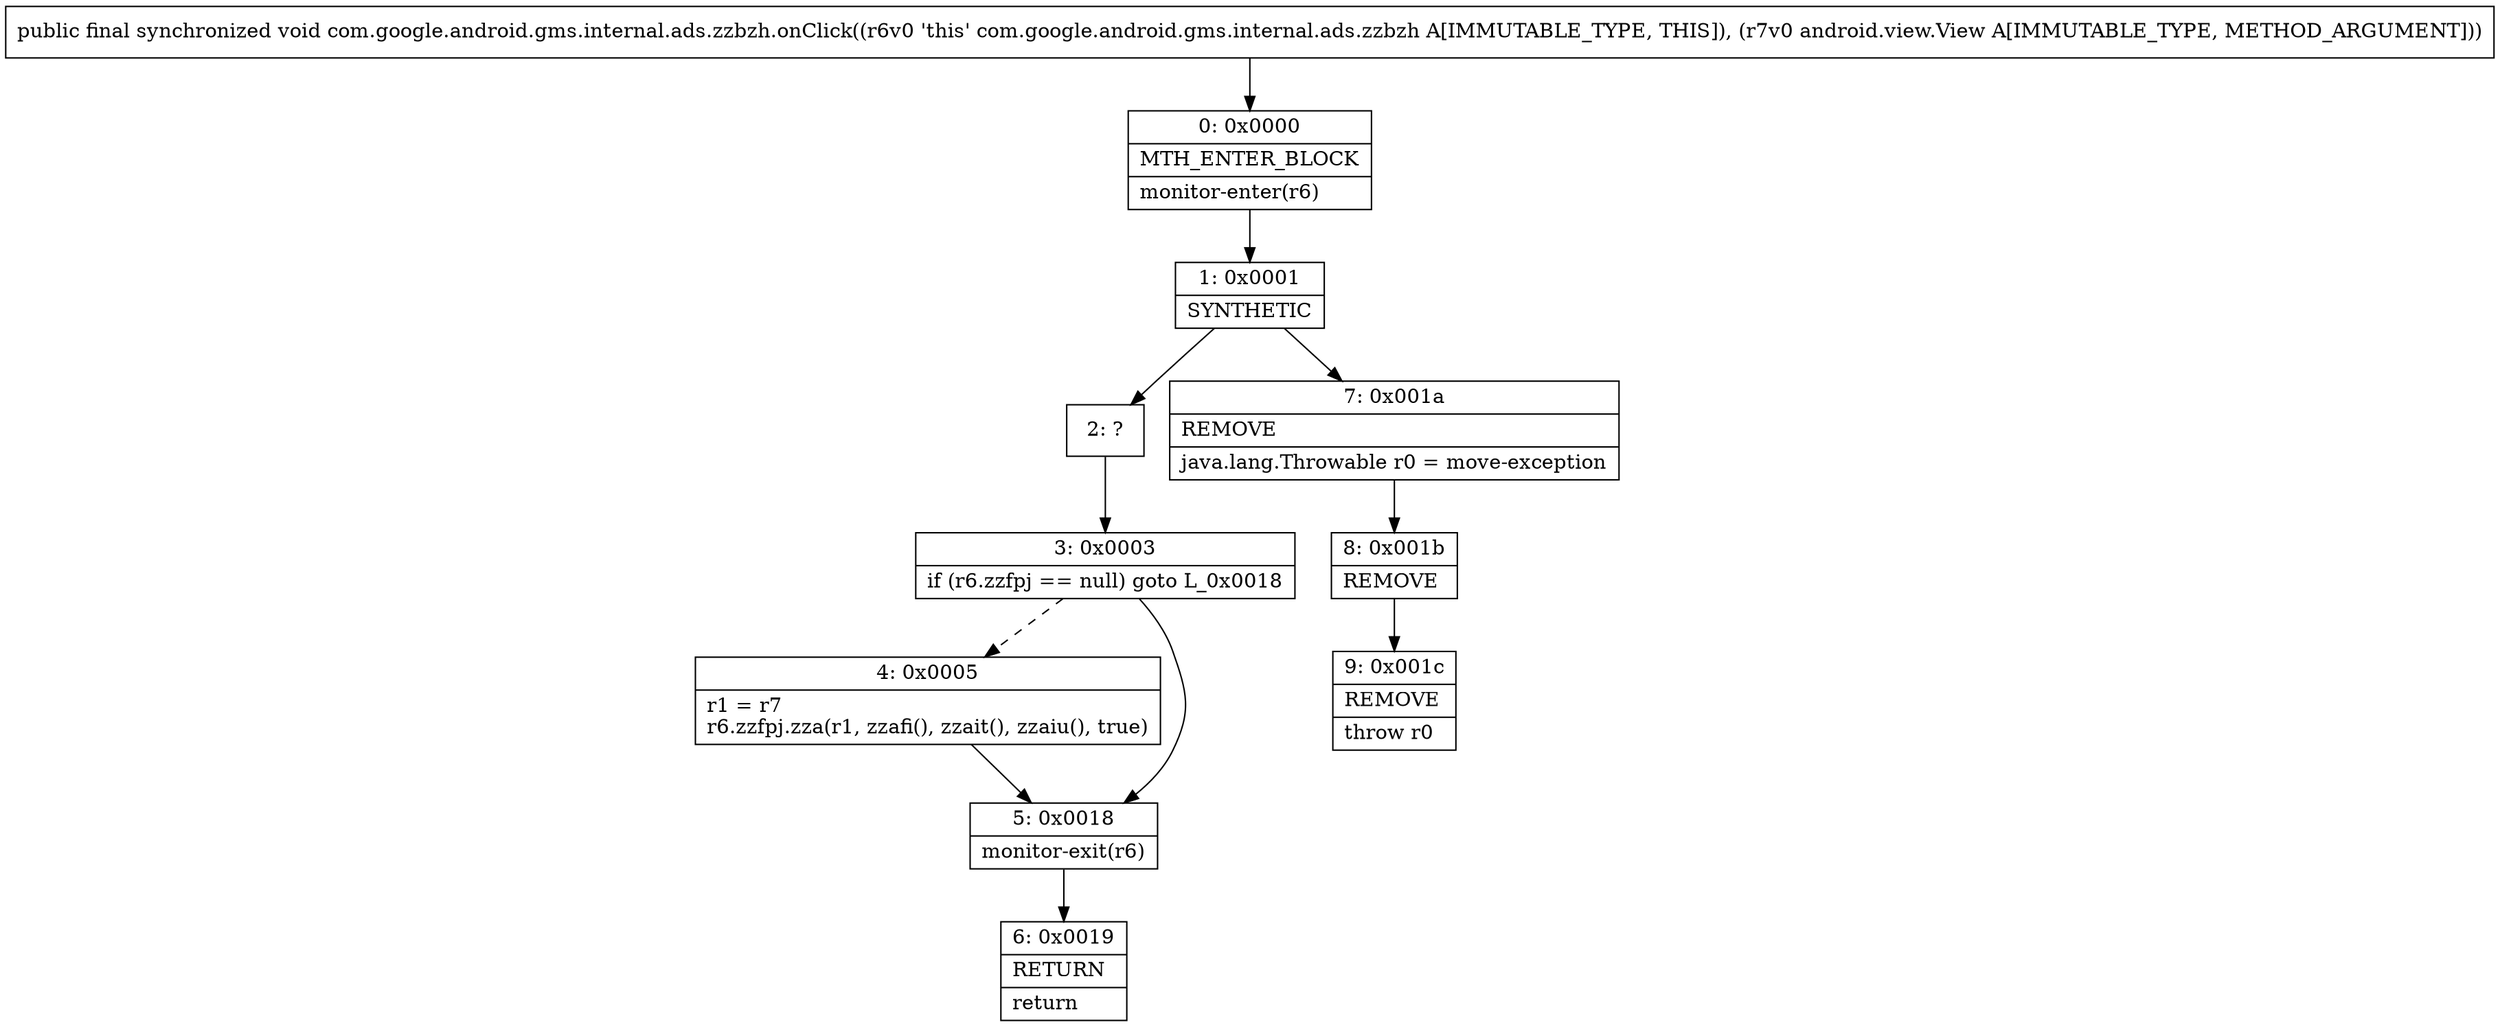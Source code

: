 digraph "CFG forcom.google.android.gms.internal.ads.zzbzh.onClick(Landroid\/view\/View;)V" {
Node_0 [shape=record,label="{0\:\ 0x0000|MTH_ENTER_BLOCK\l|monitor\-enter(r6)\l}"];
Node_1 [shape=record,label="{1\:\ 0x0001|SYNTHETIC\l}"];
Node_2 [shape=record,label="{2\:\ ?}"];
Node_3 [shape=record,label="{3\:\ 0x0003|if (r6.zzfpj == null) goto L_0x0018\l}"];
Node_4 [shape=record,label="{4\:\ 0x0005|r1 = r7\lr6.zzfpj.zza(r1, zzafi(), zzait(), zzaiu(), true)\l}"];
Node_5 [shape=record,label="{5\:\ 0x0018|monitor\-exit(r6)\l}"];
Node_6 [shape=record,label="{6\:\ 0x0019|RETURN\l|return\l}"];
Node_7 [shape=record,label="{7\:\ 0x001a|REMOVE\l|java.lang.Throwable r0 = move\-exception\l}"];
Node_8 [shape=record,label="{8\:\ 0x001b|REMOVE\l}"];
Node_9 [shape=record,label="{9\:\ 0x001c|REMOVE\l|throw r0\l}"];
MethodNode[shape=record,label="{public final synchronized void com.google.android.gms.internal.ads.zzbzh.onClick((r6v0 'this' com.google.android.gms.internal.ads.zzbzh A[IMMUTABLE_TYPE, THIS]), (r7v0 android.view.View A[IMMUTABLE_TYPE, METHOD_ARGUMENT])) }"];
MethodNode -> Node_0;
Node_0 -> Node_1;
Node_1 -> Node_2;
Node_1 -> Node_7;
Node_2 -> Node_3;
Node_3 -> Node_4[style=dashed];
Node_3 -> Node_5;
Node_4 -> Node_5;
Node_5 -> Node_6;
Node_7 -> Node_8;
Node_8 -> Node_9;
}

